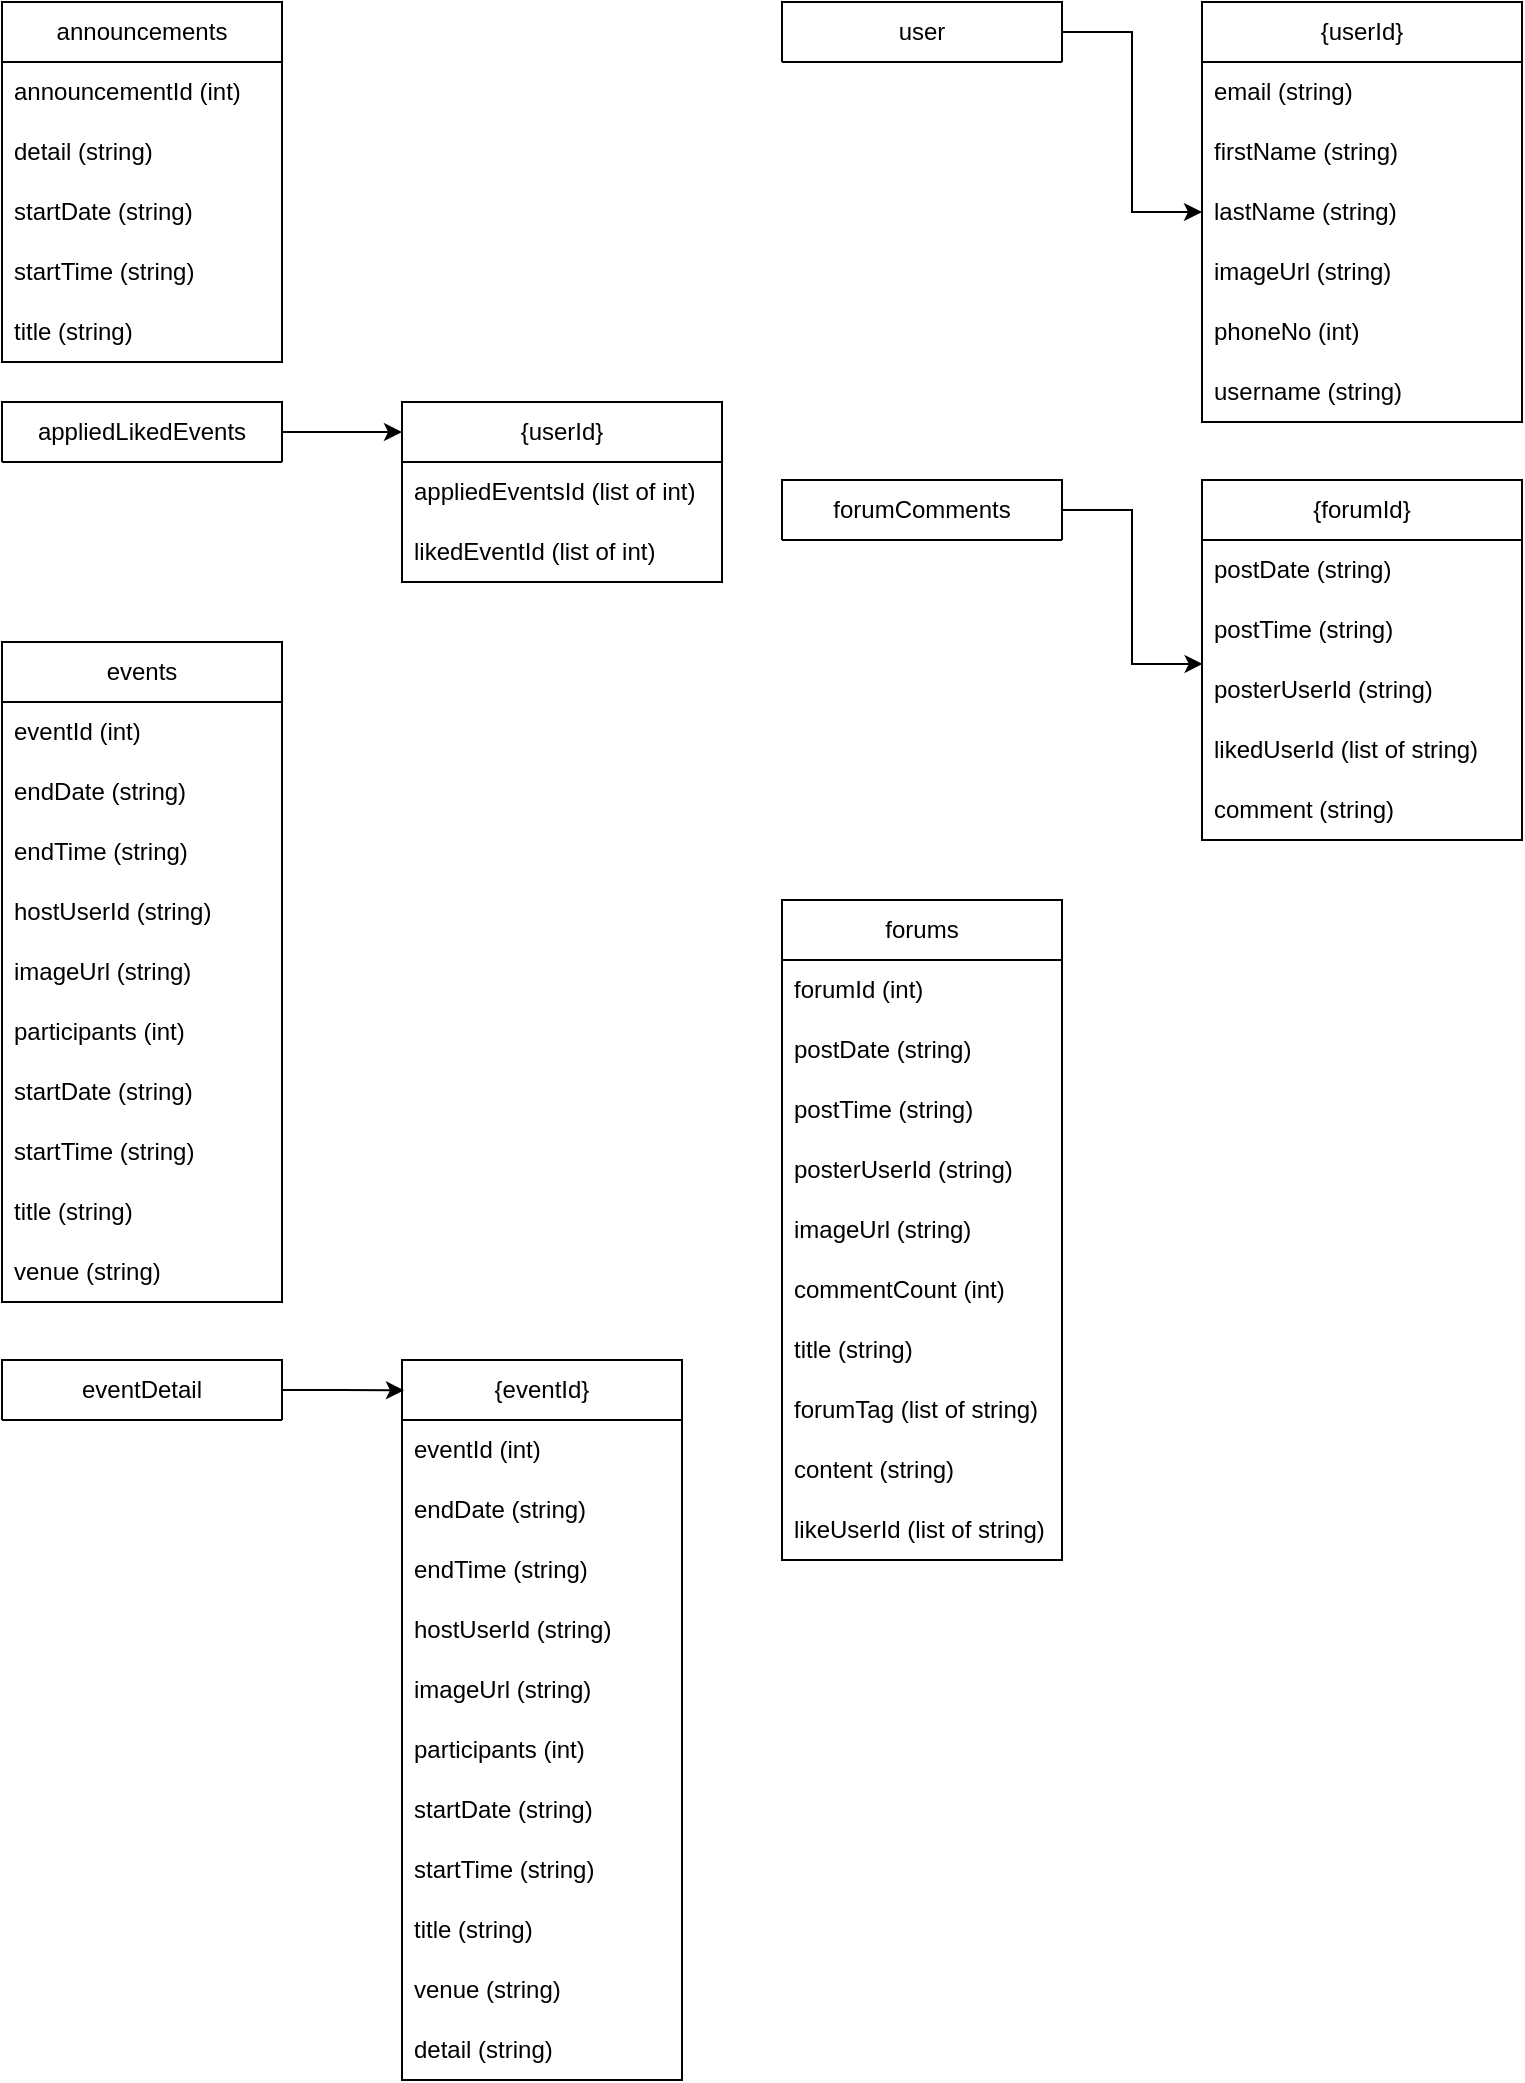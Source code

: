 <mxfile version="21.1.1" type="github">
  <diagram id="R2lEEEUBdFMjLlhIrx00" name="Page-1">
    <mxGraphModel dx="3310" dy="1590" grid="1" gridSize="10" guides="1" tooltips="1" connect="1" arrows="1" fold="1" page="1" pageScale="1" pageWidth="850" pageHeight="1100" math="0" shadow="0" extFonts="Permanent Marker^https://fonts.googleapis.com/css?family=Permanent+Marker">
      <root>
        <mxCell id="0" />
        <mxCell id="1" parent="0" />
        <mxCell id="YQy_O0oj5p97bIJbvz2U-3" value="announcements" style="swimlane;fontStyle=0;childLayout=stackLayout;horizontal=1;startSize=30;horizontalStack=0;resizeParent=1;resizeParentMax=0;resizeLast=0;collapsible=1;marginBottom=0;whiteSpace=wrap;html=1;" vertex="1" parent="1">
          <mxGeometry x="-30" y="241" width="140" height="180" as="geometry" />
        </mxCell>
        <mxCell id="YQy_O0oj5p97bIJbvz2U-4" value="announcementId (int)" style="text;strokeColor=none;fillColor=none;align=left;verticalAlign=middle;spacingLeft=4;spacingRight=4;overflow=hidden;points=[[0,0.5],[1,0.5]];portConstraint=eastwest;rotatable=0;whiteSpace=wrap;html=1;" vertex="1" parent="YQy_O0oj5p97bIJbvz2U-3">
          <mxGeometry y="30" width="140" height="30" as="geometry" />
        </mxCell>
        <mxCell id="YQy_O0oj5p97bIJbvz2U-5" value="detail (string)" style="text;strokeColor=none;fillColor=none;align=left;verticalAlign=middle;spacingLeft=4;spacingRight=4;overflow=hidden;points=[[0,0.5],[1,0.5]];portConstraint=eastwest;rotatable=0;whiteSpace=wrap;html=1;" vertex="1" parent="YQy_O0oj5p97bIJbvz2U-3">
          <mxGeometry y="60" width="140" height="30" as="geometry" />
        </mxCell>
        <mxCell id="YQy_O0oj5p97bIJbvz2U-6" value="startDate (string)" style="text;strokeColor=none;fillColor=none;align=left;verticalAlign=middle;spacingLeft=4;spacingRight=4;overflow=hidden;points=[[0,0.5],[1,0.5]];portConstraint=eastwest;rotatable=0;whiteSpace=wrap;html=1;" vertex="1" parent="YQy_O0oj5p97bIJbvz2U-3">
          <mxGeometry y="90" width="140" height="30" as="geometry" />
        </mxCell>
        <mxCell id="YQy_O0oj5p97bIJbvz2U-7" value="startTime (string)" style="text;strokeColor=none;fillColor=none;align=left;verticalAlign=middle;spacingLeft=4;spacingRight=4;overflow=hidden;points=[[0,0.5],[1,0.5]];portConstraint=eastwest;rotatable=0;whiteSpace=wrap;html=1;" vertex="1" parent="YQy_O0oj5p97bIJbvz2U-3">
          <mxGeometry y="120" width="140" height="30" as="geometry" />
        </mxCell>
        <mxCell id="YQy_O0oj5p97bIJbvz2U-8" value="title (string)" style="text;strokeColor=none;fillColor=none;align=left;verticalAlign=middle;spacingLeft=4;spacingRight=4;overflow=hidden;points=[[0,0.5],[1,0.5]];portConstraint=eastwest;rotatable=0;whiteSpace=wrap;html=1;" vertex="1" parent="YQy_O0oj5p97bIJbvz2U-3">
          <mxGeometry y="150" width="140" height="30" as="geometry" />
        </mxCell>
        <mxCell id="YQy_O0oj5p97bIJbvz2U-22" style="edgeStyle=orthogonalEdgeStyle;rounded=0;orthogonalLoop=1;jettySize=auto;html=1;exitX=1;exitY=0.5;exitDx=0;exitDy=0;entryX=0;entryY=0.5;entryDx=0;entryDy=0;" edge="1" parent="1" source="YQy_O0oj5p97bIJbvz2U-9">
          <mxGeometry relative="1" as="geometry">
            <mxPoint x="170" y="456" as="targetPoint" />
          </mxGeometry>
        </mxCell>
        <mxCell id="YQy_O0oj5p97bIJbvz2U-9" value="appliedLikedEvents" style="swimlane;fontStyle=0;childLayout=stackLayout;horizontal=1;startSize=30;horizontalStack=0;resizeParent=1;resizeParentMax=0;resizeLast=0;collapsible=1;marginBottom=0;whiteSpace=wrap;html=1;" vertex="1" parent="1">
          <mxGeometry x="-30" y="441" width="140" height="30" as="geometry" />
        </mxCell>
        <mxCell id="YQy_O0oj5p97bIJbvz2U-29" value="{userId}" style="swimlane;fontStyle=0;childLayout=stackLayout;horizontal=1;startSize=30;horizontalStack=0;resizeParent=1;resizeParentMax=0;resizeLast=0;collapsible=1;marginBottom=0;whiteSpace=wrap;html=1;" vertex="1" parent="1">
          <mxGeometry x="170" y="441" width="160" height="90" as="geometry" />
        </mxCell>
        <mxCell id="YQy_O0oj5p97bIJbvz2U-30" value="appliedEventsId (list of int)" style="text;strokeColor=none;fillColor=none;align=left;verticalAlign=middle;spacingLeft=4;spacingRight=4;overflow=hidden;points=[[0,0.5],[1,0.5]];portConstraint=eastwest;rotatable=0;whiteSpace=wrap;html=1;" vertex="1" parent="YQy_O0oj5p97bIJbvz2U-29">
          <mxGeometry y="30" width="160" height="30" as="geometry" />
        </mxCell>
        <mxCell id="YQy_O0oj5p97bIJbvz2U-31" value="likedEventId (list of int)" style="text;strokeColor=none;fillColor=none;align=left;verticalAlign=middle;spacingLeft=4;spacingRight=4;overflow=hidden;points=[[0,0.5],[1,0.5]];portConstraint=eastwest;rotatable=0;whiteSpace=wrap;html=1;" vertex="1" parent="YQy_O0oj5p97bIJbvz2U-29">
          <mxGeometry y="60" width="160" height="30" as="geometry" />
        </mxCell>
        <mxCell id="YQy_O0oj5p97bIJbvz2U-34" value="events" style="swimlane;fontStyle=0;childLayout=stackLayout;horizontal=1;startSize=30;horizontalStack=0;resizeParent=1;resizeParentMax=0;resizeLast=0;collapsible=1;marginBottom=0;whiteSpace=wrap;html=1;" vertex="1" parent="1">
          <mxGeometry x="-30" y="561" width="140" height="330" as="geometry" />
        </mxCell>
        <mxCell id="YQy_O0oj5p97bIJbvz2U-35" value="eventId (int)" style="text;strokeColor=none;fillColor=none;align=left;verticalAlign=middle;spacingLeft=4;spacingRight=4;overflow=hidden;points=[[0,0.5],[1,0.5]];portConstraint=eastwest;rotatable=0;whiteSpace=wrap;html=1;" vertex="1" parent="YQy_O0oj5p97bIJbvz2U-34">
          <mxGeometry y="30" width="140" height="30" as="geometry" />
        </mxCell>
        <mxCell id="YQy_O0oj5p97bIJbvz2U-36" value="endDate (string)" style="text;strokeColor=none;fillColor=none;align=left;verticalAlign=middle;spacingLeft=4;spacingRight=4;overflow=hidden;points=[[0,0.5],[1,0.5]];portConstraint=eastwest;rotatable=0;whiteSpace=wrap;html=1;" vertex="1" parent="YQy_O0oj5p97bIJbvz2U-34">
          <mxGeometry y="60" width="140" height="30" as="geometry" />
        </mxCell>
        <mxCell id="YQy_O0oj5p97bIJbvz2U-37" value="endTime&amp;nbsp;(string)" style="text;strokeColor=none;fillColor=none;align=left;verticalAlign=middle;spacingLeft=4;spacingRight=4;overflow=hidden;points=[[0,0.5],[1,0.5]];portConstraint=eastwest;rotatable=0;whiteSpace=wrap;html=1;" vertex="1" parent="YQy_O0oj5p97bIJbvz2U-34">
          <mxGeometry y="90" width="140" height="30" as="geometry" />
        </mxCell>
        <mxCell id="YQy_O0oj5p97bIJbvz2U-38" value="hostUserId&amp;nbsp;(string)" style="text;strokeColor=none;fillColor=none;align=left;verticalAlign=middle;spacingLeft=4;spacingRight=4;overflow=hidden;points=[[0,0.5],[1,0.5]];portConstraint=eastwest;rotatable=0;whiteSpace=wrap;html=1;" vertex="1" parent="YQy_O0oj5p97bIJbvz2U-34">
          <mxGeometry y="120" width="140" height="30" as="geometry" />
        </mxCell>
        <mxCell id="YQy_O0oj5p97bIJbvz2U-39" value="imageUrl&amp;nbsp;(string)" style="text;strokeColor=none;fillColor=none;align=left;verticalAlign=middle;spacingLeft=4;spacingRight=4;overflow=hidden;points=[[0,0.5],[1,0.5]];portConstraint=eastwest;rotatable=0;whiteSpace=wrap;html=1;" vertex="1" parent="YQy_O0oj5p97bIJbvz2U-34">
          <mxGeometry y="150" width="140" height="30" as="geometry" />
        </mxCell>
        <mxCell id="YQy_O0oj5p97bIJbvz2U-40" value="participants (int)" style="text;strokeColor=none;fillColor=none;align=left;verticalAlign=middle;spacingLeft=4;spacingRight=4;overflow=hidden;points=[[0,0.5],[1,0.5]];portConstraint=eastwest;rotatable=0;whiteSpace=wrap;html=1;" vertex="1" parent="YQy_O0oj5p97bIJbvz2U-34">
          <mxGeometry y="180" width="140" height="30" as="geometry" />
        </mxCell>
        <mxCell id="YQy_O0oj5p97bIJbvz2U-41" value="startDate&amp;nbsp;(string)" style="text;strokeColor=none;fillColor=none;align=left;verticalAlign=middle;spacingLeft=4;spacingRight=4;overflow=hidden;points=[[0,0.5],[1,0.5]];portConstraint=eastwest;rotatable=0;whiteSpace=wrap;html=1;" vertex="1" parent="YQy_O0oj5p97bIJbvz2U-34">
          <mxGeometry y="210" width="140" height="30" as="geometry" />
        </mxCell>
        <mxCell id="YQy_O0oj5p97bIJbvz2U-42" value="startTime&amp;nbsp;(string)" style="text;strokeColor=none;fillColor=none;align=left;verticalAlign=middle;spacingLeft=4;spacingRight=4;overflow=hidden;points=[[0,0.5],[1,0.5]];portConstraint=eastwest;rotatable=0;whiteSpace=wrap;html=1;" vertex="1" parent="YQy_O0oj5p97bIJbvz2U-34">
          <mxGeometry y="240" width="140" height="30" as="geometry" />
        </mxCell>
        <mxCell id="YQy_O0oj5p97bIJbvz2U-43" value="title&amp;nbsp;(string)" style="text;strokeColor=none;fillColor=none;align=left;verticalAlign=middle;spacingLeft=4;spacingRight=4;overflow=hidden;points=[[0,0.5],[1,0.5]];portConstraint=eastwest;rotatable=0;whiteSpace=wrap;html=1;" vertex="1" parent="YQy_O0oj5p97bIJbvz2U-34">
          <mxGeometry y="270" width="140" height="30" as="geometry" />
        </mxCell>
        <mxCell id="YQy_O0oj5p97bIJbvz2U-44" value="venue&amp;nbsp;(string)" style="text;strokeColor=none;fillColor=none;align=left;verticalAlign=middle;spacingLeft=4;spacingRight=4;overflow=hidden;points=[[0,0.5],[1,0.5]];portConstraint=eastwest;rotatable=0;whiteSpace=wrap;html=1;" vertex="1" parent="YQy_O0oj5p97bIJbvz2U-34">
          <mxGeometry y="300" width="140" height="30" as="geometry" />
        </mxCell>
        <mxCell id="YQy_O0oj5p97bIJbvz2U-45" value="{eventId}" style="swimlane;fontStyle=0;childLayout=stackLayout;horizontal=1;startSize=30;horizontalStack=0;resizeParent=1;resizeParentMax=0;resizeLast=0;collapsible=1;marginBottom=0;whiteSpace=wrap;html=1;" vertex="1" parent="1">
          <mxGeometry x="170" y="920" width="140" height="360" as="geometry" />
        </mxCell>
        <mxCell id="YQy_O0oj5p97bIJbvz2U-46" value="eventId (int)" style="text;strokeColor=none;fillColor=none;align=left;verticalAlign=middle;spacingLeft=4;spacingRight=4;overflow=hidden;points=[[0,0.5],[1,0.5]];portConstraint=eastwest;rotatable=0;whiteSpace=wrap;html=1;" vertex="1" parent="YQy_O0oj5p97bIJbvz2U-45">
          <mxGeometry y="30" width="140" height="30" as="geometry" />
        </mxCell>
        <mxCell id="YQy_O0oj5p97bIJbvz2U-47" value="endDate (string)" style="text;strokeColor=none;fillColor=none;align=left;verticalAlign=middle;spacingLeft=4;spacingRight=4;overflow=hidden;points=[[0,0.5],[1,0.5]];portConstraint=eastwest;rotatable=0;whiteSpace=wrap;html=1;" vertex="1" parent="YQy_O0oj5p97bIJbvz2U-45">
          <mxGeometry y="60" width="140" height="30" as="geometry" />
        </mxCell>
        <mxCell id="YQy_O0oj5p97bIJbvz2U-48" value="endTime&amp;nbsp;(string)" style="text;strokeColor=none;fillColor=none;align=left;verticalAlign=middle;spacingLeft=4;spacingRight=4;overflow=hidden;points=[[0,0.5],[1,0.5]];portConstraint=eastwest;rotatable=0;whiteSpace=wrap;html=1;" vertex="1" parent="YQy_O0oj5p97bIJbvz2U-45">
          <mxGeometry y="90" width="140" height="30" as="geometry" />
        </mxCell>
        <mxCell id="YQy_O0oj5p97bIJbvz2U-49" value="hostUserId&amp;nbsp;(string)" style="text;strokeColor=none;fillColor=none;align=left;verticalAlign=middle;spacingLeft=4;spacingRight=4;overflow=hidden;points=[[0,0.5],[1,0.5]];portConstraint=eastwest;rotatable=0;whiteSpace=wrap;html=1;" vertex="1" parent="YQy_O0oj5p97bIJbvz2U-45">
          <mxGeometry y="120" width="140" height="30" as="geometry" />
        </mxCell>
        <mxCell id="YQy_O0oj5p97bIJbvz2U-50" value="imageUrl&amp;nbsp;(string)" style="text;strokeColor=none;fillColor=none;align=left;verticalAlign=middle;spacingLeft=4;spacingRight=4;overflow=hidden;points=[[0,0.5],[1,0.5]];portConstraint=eastwest;rotatable=0;whiteSpace=wrap;html=1;" vertex="1" parent="YQy_O0oj5p97bIJbvz2U-45">
          <mxGeometry y="150" width="140" height="30" as="geometry" />
        </mxCell>
        <mxCell id="YQy_O0oj5p97bIJbvz2U-51" value="participants (int)" style="text;strokeColor=none;fillColor=none;align=left;verticalAlign=middle;spacingLeft=4;spacingRight=4;overflow=hidden;points=[[0,0.5],[1,0.5]];portConstraint=eastwest;rotatable=0;whiteSpace=wrap;html=1;" vertex="1" parent="YQy_O0oj5p97bIJbvz2U-45">
          <mxGeometry y="180" width="140" height="30" as="geometry" />
        </mxCell>
        <mxCell id="YQy_O0oj5p97bIJbvz2U-52" value="startDate&amp;nbsp;(string)" style="text;strokeColor=none;fillColor=none;align=left;verticalAlign=middle;spacingLeft=4;spacingRight=4;overflow=hidden;points=[[0,0.5],[1,0.5]];portConstraint=eastwest;rotatable=0;whiteSpace=wrap;html=1;" vertex="1" parent="YQy_O0oj5p97bIJbvz2U-45">
          <mxGeometry y="210" width="140" height="30" as="geometry" />
        </mxCell>
        <mxCell id="YQy_O0oj5p97bIJbvz2U-53" value="startTime&amp;nbsp;(string)" style="text;strokeColor=none;fillColor=none;align=left;verticalAlign=middle;spacingLeft=4;spacingRight=4;overflow=hidden;points=[[0,0.5],[1,0.5]];portConstraint=eastwest;rotatable=0;whiteSpace=wrap;html=1;" vertex="1" parent="YQy_O0oj5p97bIJbvz2U-45">
          <mxGeometry y="240" width="140" height="30" as="geometry" />
        </mxCell>
        <mxCell id="YQy_O0oj5p97bIJbvz2U-54" value="title&amp;nbsp;(string)" style="text;strokeColor=none;fillColor=none;align=left;verticalAlign=middle;spacingLeft=4;spacingRight=4;overflow=hidden;points=[[0,0.5],[1,0.5]];portConstraint=eastwest;rotatable=0;whiteSpace=wrap;html=1;" vertex="1" parent="YQy_O0oj5p97bIJbvz2U-45">
          <mxGeometry y="270" width="140" height="30" as="geometry" />
        </mxCell>
        <mxCell id="YQy_O0oj5p97bIJbvz2U-55" value="venue&amp;nbsp;(string)" style="text;strokeColor=none;fillColor=none;align=left;verticalAlign=middle;spacingLeft=4;spacingRight=4;overflow=hidden;points=[[0,0.5],[1,0.5]];portConstraint=eastwest;rotatable=0;whiteSpace=wrap;html=1;" vertex="1" parent="YQy_O0oj5p97bIJbvz2U-45">
          <mxGeometry y="300" width="140" height="30" as="geometry" />
        </mxCell>
        <mxCell id="YQy_O0oj5p97bIJbvz2U-56" value="detail (string)" style="text;strokeColor=none;fillColor=none;align=left;verticalAlign=middle;spacingLeft=4;spacingRight=4;overflow=hidden;points=[[0,0.5],[1,0.5]];portConstraint=eastwest;rotatable=0;whiteSpace=wrap;html=1;" vertex="1" parent="YQy_O0oj5p97bIJbvz2U-45">
          <mxGeometry y="330" width="140" height="30" as="geometry" />
        </mxCell>
        <mxCell id="YQy_O0oj5p97bIJbvz2U-58" value="forums" style="swimlane;fontStyle=0;childLayout=stackLayout;horizontal=1;startSize=30;horizontalStack=0;resizeParent=1;resizeParentMax=0;resizeLast=0;collapsible=1;marginBottom=0;whiteSpace=wrap;html=1;" vertex="1" parent="1">
          <mxGeometry x="360" y="690" width="140" height="330" as="geometry" />
        </mxCell>
        <mxCell id="YQy_O0oj5p97bIJbvz2U-59" value="forumId (int)" style="text;strokeColor=none;fillColor=none;align=left;verticalAlign=middle;spacingLeft=4;spacingRight=4;overflow=hidden;points=[[0,0.5],[1,0.5]];portConstraint=eastwest;rotatable=0;whiteSpace=wrap;html=1;" vertex="1" parent="YQy_O0oj5p97bIJbvz2U-58">
          <mxGeometry y="30" width="140" height="30" as="geometry" />
        </mxCell>
        <mxCell id="YQy_O0oj5p97bIJbvz2U-60" value="postDate (string)" style="text;strokeColor=none;fillColor=none;align=left;verticalAlign=middle;spacingLeft=4;spacingRight=4;overflow=hidden;points=[[0,0.5],[1,0.5]];portConstraint=eastwest;rotatable=0;whiteSpace=wrap;html=1;" vertex="1" parent="YQy_O0oj5p97bIJbvz2U-58">
          <mxGeometry y="60" width="140" height="30" as="geometry" />
        </mxCell>
        <mxCell id="YQy_O0oj5p97bIJbvz2U-61" value="postTime&amp;nbsp;(string)" style="text;strokeColor=none;fillColor=none;align=left;verticalAlign=middle;spacingLeft=4;spacingRight=4;overflow=hidden;points=[[0,0.5],[1,0.5]];portConstraint=eastwest;rotatable=0;whiteSpace=wrap;html=1;" vertex="1" parent="YQy_O0oj5p97bIJbvz2U-58">
          <mxGeometry y="90" width="140" height="30" as="geometry" />
        </mxCell>
        <mxCell id="YQy_O0oj5p97bIJbvz2U-62" value="posterUserId&amp;nbsp;(string)" style="text;strokeColor=none;fillColor=none;align=left;verticalAlign=middle;spacingLeft=4;spacingRight=4;overflow=hidden;points=[[0,0.5],[1,0.5]];portConstraint=eastwest;rotatable=0;whiteSpace=wrap;html=1;" vertex="1" parent="YQy_O0oj5p97bIJbvz2U-58">
          <mxGeometry y="120" width="140" height="30" as="geometry" />
        </mxCell>
        <mxCell id="YQy_O0oj5p97bIJbvz2U-63" value="imageUrl&amp;nbsp;(string)" style="text;strokeColor=none;fillColor=none;align=left;verticalAlign=middle;spacingLeft=4;spacingRight=4;overflow=hidden;points=[[0,0.5],[1,0.5]];portConstraint=eastwest;rotatable=0;whiteSpace=wrap;html=1;" vertex="1" parent="YQy_O0oj5p97bIJbvz2U-58">
          <mxGeometry y="150" width="140" height="30" as="geometry" />
        </mxCell>
        <mxCell id="YQy_O0oj5p97bIJbvz2U-64" value="commentCount (int)" style="text;strokeColor=none;fillColor=none;align=left;verticalAlign=middle;spacingLeft=4;spacingRight=4;overflow=hidden;points=[[0,0.5],[1,0.5]];portConstraint=eastwest;rotatable=0;whiteSpace=wrap;html=1;" vertex="1" parent="YQy_O0oj5p97bIJbvz2U-58">
          <mxGeometry y="180" width="140" height="30" as="geometry" />
        </mxCell>
        <mxCell id="YQy_O0oj5p97bIJbvz2U-65" value="title (string)" style="text;strokeColor=none;fillColor=none;align=left;verticalAlign=middle;spacingLeft=4;spacingRight=4;overflow=hidden;points=[[0,0.5],[1,0.5]];portConstraint=eastwest;rotatable=0;whiteSpace=wrap;html=1;" vertex="1" parent="YQy_O0oj5p97bIJbvz2U-58">
          <mxGeometry y="210" width="140" height="30" as="geometry" />
        </mxCell>
        <mxCell id="YQy_O0oj5p97bIJbvz2U-66" value="forumTag (list of string)" style="text;strokeColor=none;fillColor=none;align=left;verticalAlign=middle;spacingLeft=4;spacingRight=4;overflow=hidden;points=[[0,0.5],[1,0.5]];portConstraint=eastwest;rotatable=0;whiteSpace=wrap;html=1;" vertex="1" parent="YQy_O0oj5p97bIJbvz2U-58">
          <mxGeometry y="240" width="140" height="30" as="geometry" />
        </mxCell>
        <mxCell id="YQy_O0oj5p97bIJbvz2U-67" value="content (string)" style="text;strokeColor=none;fillColor=none;align=left;verticalAlign=middle;spacingLeft=4;spacingRight=4;overflow=hidden;points=[[0,0.5],[1,0.5]];portConstraint=eastwest;rotatable=0;whiteSpace=wrap;html=1;" vertex="1" parent="YQy_O0oj5p97bIJbvz2U-58">
          <mxGeometry y="270" width="140" height="30" as="geometry" />
        </mxCell>
        <mxCell id="YQy_O0oj5p97bIJbvz2U-68" value="likeUserId (list of string)" style="text;strokeColor=none;fillColor=none;align=left;verticalAlign=middle;spacingLeft=4;spacingRight=4;overflow=hidden;points=[[0,0.5],[1,0.5]];portConstraint=eastwest;rotatable=0;whiteSpace=wrap;html=1;" vertex="1" parent="YQy_O0oj5p97bIJbvz2U-58">
          <mxGeometry y="300" width="140" height="30" as="geometry" />
        </mxCell>
        <mxCell id="YQy_O0oj5p97bIJbvz2U-69" value="{forumId}" style="swimlane;fontStyle=0;childLayout=stackLayout;horizontal=1;startSize=30;horizontalStack=0;resizeParent=1;resizeParentMax=0;resizeLast=0;collapsible=1;marginBottom=0;whiteSpace=wrap;html=1;" vertex="1" parent="1">
          <mxGeometry x="570" y="480" width="160" height="180" as="geometry" />
        </mxCell>
        <mxCell id="YQy_O0oj5p97bIJbvz2U-71" value="postDate (string)" style="text;strokeColor=none;fillColor=none;align=left;verticalAlign=middle;spacingLeft=4;spacingRight=4;overflow=hidden;points=[[0,0.5],[1,0.5]];portConstraint=eastwest;rotatable=0;whiteSpace=wrap;html=1;" vertex="1" parent="YQy_O0oj5p97bIJbvz2U-69">
          <mxGeometry y="30" width="160" height="30" as="geometry" />
        </mxCell>
        <mxCell id="YQy_O0oj5p97bIJbvz2U-72" value="postTime&amp;nbsp;(string)" style="text;strokeColor=none;fillColor=none;align=left;verticalAlign=middle;spacingLeft=4;spacingRight=4;overflow=hidden;points=[[0,0.5],[1,0.5]];portConstraint=eastwest;rotatable=0;whiteSpace=wrap;html=1;" vertex="1" parent="YQy_O0oj5p97bIJbvz2U-69">
          <mxGeometry y="60" width="160" height="30" as="geometry" />
        </mxCell>
        <mxCell id="YQy_O0oj5p97bIJbvz2U-73" value="posterUserId&amp;nbsp;(string)" style="text;strokeColor=none;fillColor=none;align=left;verticalAlign=middle;spacingLeft=4;spacingRight=4;overflow=hidden;points=[[0,0.5],[1,0.5]];portConstraint=eastwest;rotatable=0;whiteSpace=wrap;html=1;" vertex="1" parent="YQy_O0oj5p97bIJbvz2U-69">
          <mxGeometry y="90" width="160" height="30" as="geometry" />
        </mxCell>
        <mxCell id="YQy_O0oj5p97bIJbvz2U-77" value="likedUserId (list of string)" style="text;strokeColor=none;fillColor=none;align=left;verticalAlign=middle;spacingLeft=4;spacingRight=4;overflow=hidden;points=[[0,0.5],[1,0.5]];portConstraint=eastwest;rotatable=0;whiteSpace=wrap;html=1;" vertex="1" parent="YQy_O0oj5p97bIJbvz2U-69">
          <mxGeometry y="120" width="160" height="30" as="geometry" />
        </mxCell>
        <mxCell id="YQy_O0oj5p97bIJbvz2U-78" value="comment (string)" style="text;strokeColor=none;fillColor=none;align=left;verticalAlign=middle;spacingLeft=4;spacingRight=4;overflow=hidden;points=[[0,0.5],[1,0.5]];portConstraint=eastwest;rotatable=0;whiteSpace=wrap;html=1;" vertex="1" parent="YQy_O0oj5p97bIJbvz2U-69">
          <mxGeometry y="150" width="160" height="30" as="geometry" />
        </mxCell>
        <mxCell id="YQy_O0oj5p97bIJbvz2U-100" style="edgeStyle=orthogonalEdgeStyle;rounded=0;orthogonalLoop=1;jettySize=auto;html=1;exitX=1;exitY=0.5;exitDx=0;exitDy=0;entryX=0.002;entryY=0.065;entryDx=0;entryDy=0;entryPerimeter=0;" edge="1" parent="1" source="YQy_O0oj5p97bIJbvz2U-80" target="YQy_O0oj5p97bIJbvz2U-73">
          <mxGeometry relative="1" as="geometry" />
        </mxCell>
        <mxCell id="YQy_O0oj5p97bIJbvz2U-80" value="forumComments" style="swimlane;fontStyle=0;childLayout=stackLayout;horizontal=1;startSize=30;horizontalStack=0;resizeParent=1;resizeParentMax=0;resizeLast=0;collapsible=1;marginBottom=0;whiteSpace=wrap;html=1;" vertex="1" parent="1">
          <mxGeometry x="360" y="480" width="140" height="30" as="geometry" />
        </mxCell>
        <mxCell id="YQy_O0oj5p97bIJbvz2U-102" style="edgeStyle=orthogonalEdgeStyle;rounded=0;orthogonalLoop=1;jettySize=auto;html=1;exitX=1;exitY=0.5;exitDx=0;exitDy=0;" edge="1" parent="1" source="YQy_O0oj5p97bIJbvz2U-86" target="YQy_O0oj5p97bIJbvz2U-87">
          <mxGeometry relative="1" as="geometry" />
        </mxCell>
        <mxCell id="YQy_O0oj5p97bIJbvz2U-86" value="user" style="swimlane;fontStyle=0;childLayout=stackLayout;horizontal=1;startSize=30;horizontalStack=0;resizeParent=1;resizeParentMax=0;resizeLast=0;collapsible=1;marginBottom=0;whiteSpace=wrap;html=1;" vertex="1" parent="1">
          <mxGeometry x="360" y="241" width="140" height="30" as="geometry" />
        </mxCell>
        <mxCell id="YQy_O0oj5p97bIJbvz2U-87" value="{userId}" style="swimlane;fontStyle=0;childLayout=stackLayout;horizontal=1;startSize=30;horizontalStack=0;resizeParent=1;resizeParentMax=0;resizeLast=0;collapsible=1;marginBottom=0;whiteSpace=wrap;html=1;" vertex="1" parent="1">
          <mxGeometry x="570" y="241" width="160" height="210" as="geometry" />
        </mxCell>
        <mxCell id="YQy_O0oj5p97bIJbvz2U-89" value="email (string)" style="text;strokeColor=none;fillColor=none;align=left;verticalAlign=middle;spacingLeft=4;spacingRight=4;overflow=hidden;points=[[0,0.5],[1,0.5]];portConstraint=eastwest;rotatable=0;whiteSpace=wrap;html=1;" vertex="1" parent="YQy_O0oj5p97bIJbvz2U-87">
          <mxGeometry y="30" width="160" height="30" as="geometry" />
        </mxCell>
        <mxCell id="YQy_O0oj5p97bIJbvz2U-90" value="firstName (string)" style="text;strokeColor=none;fillColor=none;align=left;verticalAlign=middle;spacingLeft=4;spacingRight=4;overflow=hidden;points=[[0,0.5],[1,0.5]];portConstraint=eastwest;rotatable=0;whiteSpace=wrap;html=1;" vertex="1" parent="YQy_O0oj5p97bIJbvz2U-87">
          <mxGeometry y="60" width="160" height="30" as="geometry" />
        </mxCell>
        <mxCell id="YQy_O0oj5p97bIJbvz2U-98" value="lastName (string)" style="text;strokeColor=none;fillColor=none;align=left;verticalAlign=middle;spacingLeft=4;spacingRight=4;overflow=hidden;points=[[0,0.5],[1,0.5]];portConstraint=eastwest;rotatable=0;whiteSpace=wrap;html=1;" vertex="1" parent="YQy_O0oj5p97bIJbvz2U-87">
          <mxGeometry y="90" width="160" height="30" as="geometry" />
        </mxCell>
        <mxCell id="YQy_O0oj5p97bIJbvz2U-92" value="imageUrl&amp;nbsp;(string)" style="text;strokeColor=none;fillColor=none;align=left;verticalAlign=middle;spacingLeft=4;spacingRight=4;overflow=hidden;points=[[0,0.5],[1,0.5]];portConstraint=eastwest;rotatable=0;whiteSpace=wrap;html=1;" vertex="1" parent="YQy_O0oj5p97bIJbvz2U-87">
          <mxGeometry y="120" width="160" height="30" as="geometry" />
        </mxCell>
        <mxCell id="YQy_O0oj5p97bIJbvz2U-93" value="phoneNo (int)" style="text;strokeColor=none;fillColor=none;align=left;verticalAlign=middle;spacingLeft=4;spacingRight=4;overflow=hidden;points=[[0,0.5],[1,0.5]];portConstraint=eastwest;rotatable=0;whiteSpace=wrap;html=1;" vertex="1" parent="YQy_O0oj5p97bIJbvz2U-87">
          <mxGeometry y="150" width="160" height="30" as="geometry" />
        </mxCell>
        <mxCell id="YQy_O0oj5p97bIJbvz2U-94" value="username (string)" style="text;strokeColor=none;fillColor=none;align=left;verticalAlign=middle;spacingLeft=4;spacingRight=4;overflow=hidden;points=[[0,0.5],[1,0.5]];portConstraint=eastwest;rotatable=0;whiteSpace=wrap;html=1;" vertex="1" parent="YQy_O0oj5p97bIJbvz2U-87">
          <mxGeometry y="180" width="160" height="30" as="geometry" />
        </mxCell>
        <mxCell id="YQy_O0oj5p97bIJbvz2U-104" style="edgeStyle=orthogonalEdgeStyle;rounded=0;orthogonalLoop=1;jettySize=auto;html=1;exitX=1;exitY=0.5;exitDx=0;exitDy=0;entryX=0.007;entryY=0.042;entryDx=0;entryDy=0;entryPerimeter=0;" edge="1" parent="1" source="YQy_O0oj5p97bIJbvz2U-103" target="YQy_O0oj5p97bIJbvz2U-45">
          <mxGeometry relative="1" as="geometry" />
        </mxCell>
        <mxCell id="YQy_O0oj5p97bIJbvz2U-103" value="eventDetail" style="swimlane;fontStyle=0;childLayout=stackLayout;horizontal=1;startSize=30;horizontalStack=0;resizeParent=1;resizeParentMax=0;resizeLast=0;collapsible=1;marginBottom=0;whiteSpace=wrap;html=1;" vertex="1" parent="1">
          <mxGeometry x="-30" y="920" width="140" height="30" as="geometry" />
        </mxCell>
      </root>
    </mxGraphModel>
  </diagram>
</mxfile>

